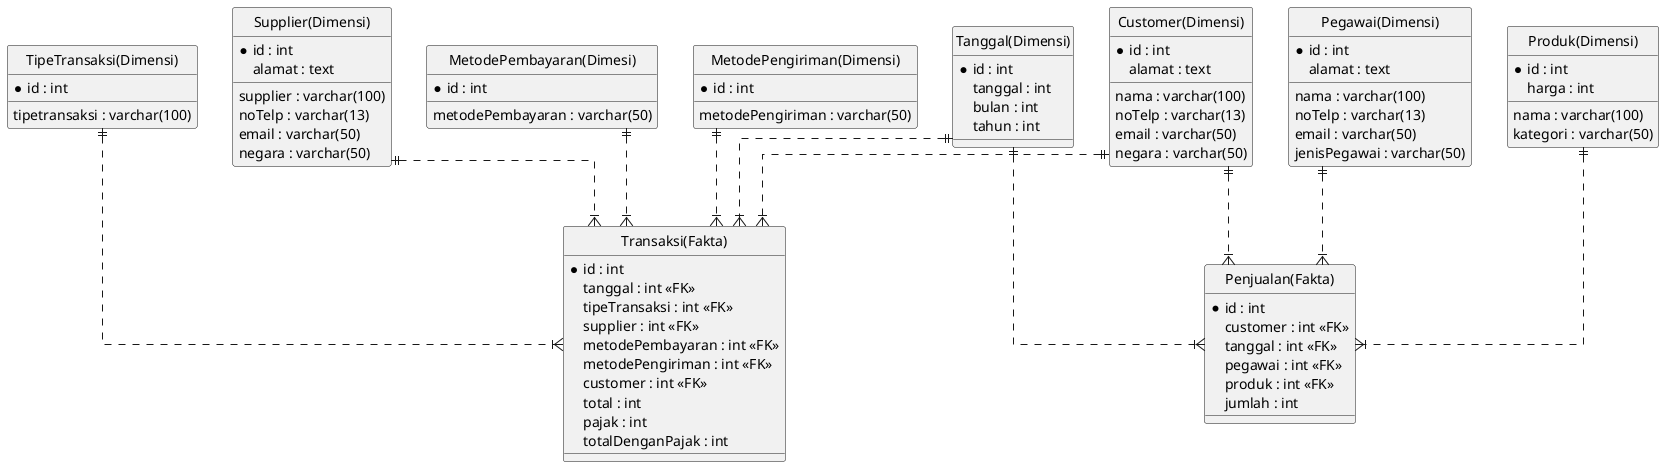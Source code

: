 @startuml

hide circle
skinparam linetype ortho

entity "TipeTransaksi(Dimensi)" as tipe_transaksi {
    * id : int
    tipetransaksi : varchar(100)
}

entity "Supplier(Dimensi)" as supplier {
    * id : int
    supplier : varchar(100)
    noTelp : varchar(13)
    email : varchar(50)
    alamat : text
    negara : varchar(50)
}

entity "MetodePembayaran(Dimesi)" as metode_pembayaran {
    * id : int
    metodePembayaran : varchar(50)
}

entity "MetodePengiriman(Dimensi)" as metode_pengiriman {
    * id : int
    metodePengiriman : varchar(50)
}

entity "Transaksi(Fakta)" as transaksi {
    * id : int
    tanggal : int <<FK>>
    tipeTransaksi : int <<FK>>
    supplier : int <<FK>>
    metodePembayaran : int <<FK>>
    metodePengiriman : int <<FK>>
    customer : int <<FK>>
    total : int
    pajak : int
    totalDenganPajak : int
}

entity "Tanggal(Dimensi)" as tanggal {
    * id : int
    tanggal : int
    bulan : int
    tahun : int
}

entity "Customer(Dimensi)" as customer {
    * id : int
    nama : varchar(100)
    noTelp : varchar(13)
    email : varchar(50)
    alamat : text
    negara : varchar(50)
}

entity "Penjualan(Fakta)" as penjualan {
    * id : int
    customer : int <<FK>>
    tanggal : int <<FK>>
    pegawai : int <<FK>>
    produk : int <<FK>>
    jumlah : int 
}

entity "Pegawai(Dimensi)" as pegawai {
    * id : int
    nama : varchar(100)
    noTelp : varchar(13)
    alamat : text
    email : varchar(50)
    jenisPegawai : varchar(50)
}

entity "Produk(Dimensi)" as produk {
    * id : int
    nama : varchar(100)
    harga : int
    kategori : varchar(50)
}

tipe_transaksi ||..|{ transaksi
supplier ||..|{ transaksi
metode_pembayaran ||..|{ transaksi
metode_pengiriman ||..|{ transaksi
customer ||..|{ transaksi
tanggal ||..|{ transaksi
customer ||..|{ penjualan
tanggal ||..|{ penjualan
pegawai ||..|{ penjualan
produk ||..|{ penjualan

@enduml
